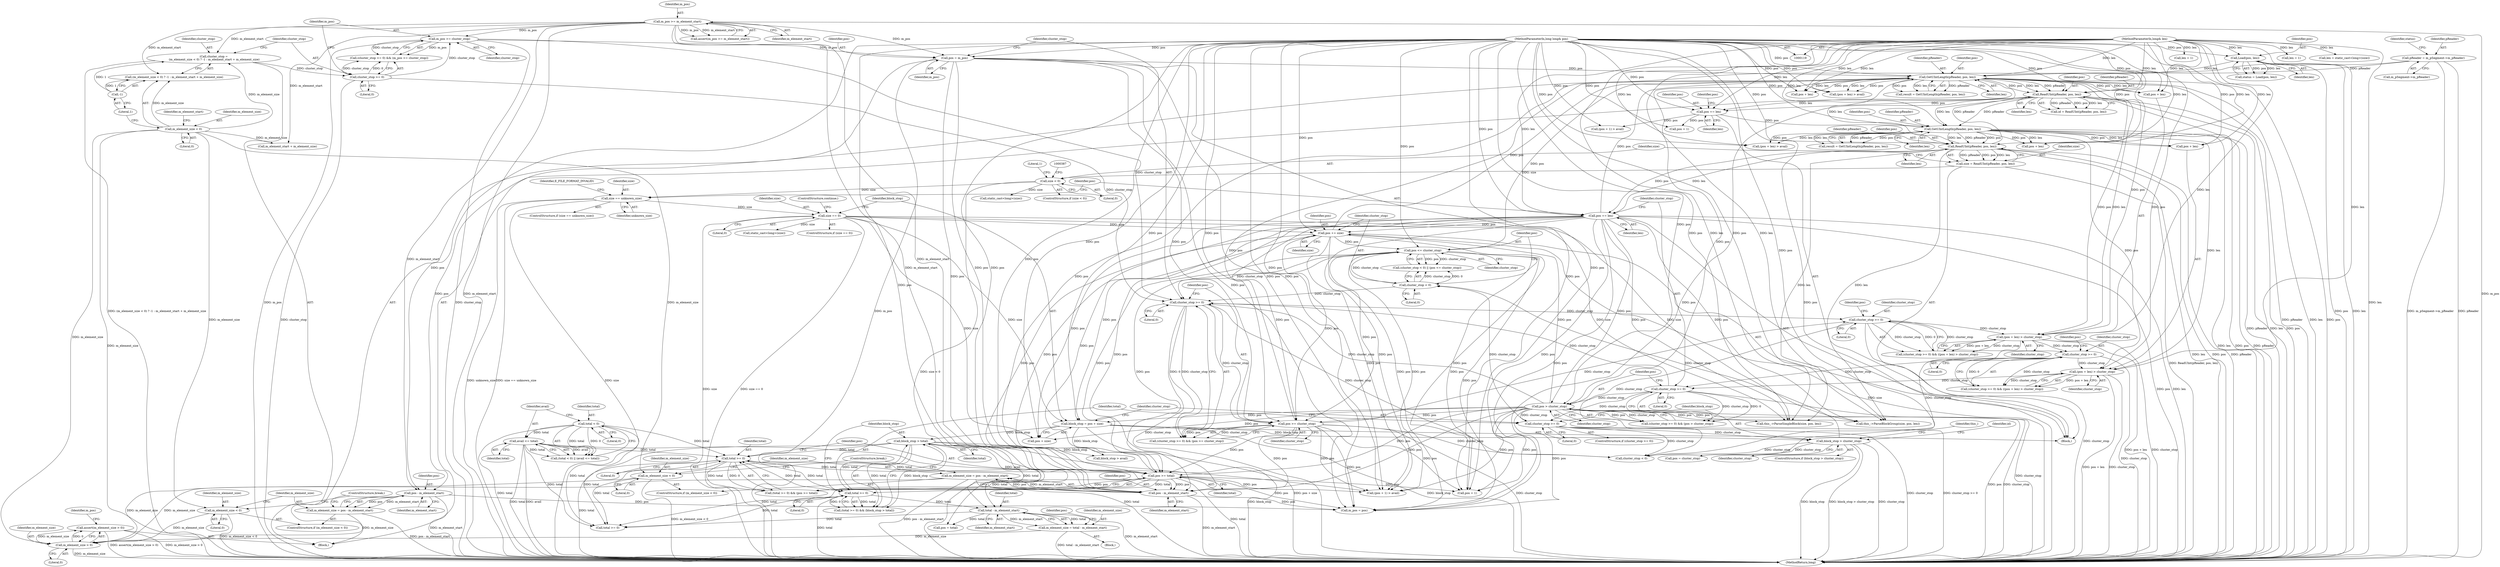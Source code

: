 digraph "1_Android_cc274e2abe8b2a6698a5c47d8aa4bb45f1f9538d_44@API" {
"1000511" [label="(Call,assert(m_element_size > 0))"];
"1000512" [label="(Call,m_element_size > 0)"];
"1000220" [label="(Call,m_element_size = pos - m_element_start)"];
"1000222" [label="(Call,pos - m_element_start)"];
"1000193" [label="(Call,pos = m_pos)"];
"1000160" [label="(Call,m_pos >= cluster_stop)"];
"1000136" [label="(Call,m_pos >= m_element_start)"];
"1000157" [label="(Call,cluster_stop >= 0)"];
"1000144" [label="(Call,cluster_stop =\n (m_element_size < 0) ? -1 : m_element_start + m_element_size)"];
"1000150" [label="(Call,-1)"];
"1000147" [label="(Call,m_element_size < 0)"];
"1000120" [label="(MethodParameterIn,long long& pos)"];
"1000508" [label="(Call,pos <= cluster_stop)"];
"1000500" [label="(Call,pos += size)"];
"1000411" [label="(Call,size == 0)"];
"1000392" [label="(Call,size == unknown_size)"];
"1000382" [label="(Call,size < 0)"];
"1000375" [label="(Call,size = ReadUInt(pReader, pos, len))"];
"1000377" [label="(Call,ReadUInt(pReader, pos, len))"];
"1000336" [label="(Call,GetUIntLength(pReader, pos, len))"];
"1000282" [label="(Call,ReadUInt(pReader, pos, len))"];
"1000241" [label="(Call,GetUIntLength(pReader, pos, len))"];
"1000165" [label="(Call,pReader = m_pSegment->m_pReader)"];
"1000397" [label="(Call,pos += len)"];
"1000121" [label="(MethodParameterIn,long& len)"];
"1000405" [label="(Call,pos > cluster_stop)"];
"1000402" [label="(Call,cluster_stop >= 0)"];
"1000356" [label="(Call,cluster_stop >= 0)"];
"1000264" [label="(Call,(pos + len) > cluster_stop)"];
"1000261" [label="(Call,cluster_stop >= 0)"];
"1000200" [label="(Call,cluster_stop >= 0)"];
"1000505" [label="(Call,cluster_stop < 0)"];
"1000422" [label="(Call,cluster_stop >= 0)"];
"1000427" [label="(Call,block_stop > cluster_stop)"];
"1000416" [label="(Call,block_stop = pos + size)"];
"1000203" [label="(Call,pos >= cluster_stop)"];
"1000359" [label="(Call,(pos + len) > cluster_stop)"];
"1000212" [label="(Call,pos >= total)"];
"1000209" [label="(Call,total >= 0)"];
"1000187" [label="(Call,total < 0)"];
"1000448" [label="(Call,total >= 0)"];
"1000451" [label="(Call,block_stop > total)"];
"1000190" [label="(Call,avail <= total)"];
"1000126" [label="(Call,Load(pos, len))"];
"1000319" [label="(Call,pos += len)"];
"1000310" [label="(Call,m_element_size < 0)"];
"1000217" [label="(Call,m_element_size < 0)"];
"1000313" [label="(Call,m_element_size = pos - m_element_start)"];
"1000315" [label="(Call,pos - m_element_start)"];
"1000455" [label="(Call,m_element_size = total - m_element_start)"];
"1000457" [label="(Call,total - m_element_start)"];
"1000224" [label="(Identifier,m_element_start)"];
"1000227" [label="(Call,(pos + 1) > avail)"];
"1000283" [label="(Identifier,pReader)"];
"1000204" [label="(Identifier,pos)"];
"1000124" [label="(Call,status = Load(pos, len))"];
"1000241" [label="(Call,GetUIntLength(pReader, pos, len))"];
"1000359" [label="(Call,(pos + len) > cluster_stop)"];
"1000137" [label="(Identifier,m_pos)"];
"1000507" [label="(Literal,0)"];
"1000367" [label="(Call,(pos + len) > avail)"];
"1000416" [label="(Call,block_stop = pos + size)"];
"1000203" [label="(Call,pos >= cluster_stop)"];
"1000264" [label="(Call,(pos + len) > cluster_stop)"];
"1000406" [label="(Identifier,pos)"];
"1000458" [label="(Identifier,total)"];
"1000166" [label="(Identifier,pReader)"];
"1000399" [label="(Identifier,len)"];
"1000386" [label="(Call,static_cast<long>(size))"];
"1000357" [label="(Identifier,cluster_stop)"];
"1000187" [label="(Call,total < 0)"];
"1000417" [label="(Identifier,block_stop)"];
"1000272" [label="(Call,(pos + len) > avail)"];
"1000127" [label="(Identifier,pos)"];
"1000510" [label="(Identifier,cluster_stop)"];
"1000472" [label="(Call,static_cast<long>(size))"];
"1000201" [label="(Identifier,cluster_stop)"];
"1000428" [label="(Identifier,block_stop)"];
"1000375" [label="(Call,size = ReadUInt(pReader, pos, len))"];
"1000233" [label="(Call,len = 1)"];
"1000213" [label="(Identifier,pos)"];
"1000405" [label="(Call,pos > cluster_stop)"];
"1000135" [label="(Call,assert(m_pos >= m_element_start))"];
"1000260" [label="(Call,(cluster_stop >= 0) && ((pos + len) > cluster_stop))"];
"1000456" [label="(Identifier,m_element_size)"];
"1000312" [label="(Literal,0)"];
"1000450" [label="(Literal,0)"];
"1000268" [label="(Identifier,cluster_stop)"];
"1000325" [label="(Identifier,pos)"];
"1000434" [label="(Identifier,id)"];
"1000225" [label="(ControlStructure,break;)"];
"1000470" [label="(Call,len = static_cast<long>(size))"];
"1000355" [label="(Call,(cluster_stop >= 0) && ((pos + len) > cluster_stop))"];
"1000426" [label="(ControlStructure,if (block_stop > cluster_stop))"];
"1000506" [label="(Identifier,cluster_stop)"];
"1000404" [label="(Literal,0)"];
"1000188" [label="(Identifier,total)"];
"1000222" [label="(Call,pos - m_element_start)"];
"1000316" [label="(Identifier,pos)"];
"1000339" [label="(Identifier,len)"];
"1000199" [label="(Call,(cluster_stop >= 0) && (pos >= cluster_stop))"];
"1000423" [label="(Identifier,cluster_stop)"];
"1000460" [label="(Call,pos = total)"];
"1000165" [label="(Call,pReader = m_pSegment->m_pReader)"];
"1000209" [label="(Call,total >= 0)"];
"1000173" [label="(Identifier,status)"];
"1000361" [label="(Identifier,pos)"];
"1000520" [label="(Call,cluster_stop < 0)"];
"1000496" [label="(Call,this_->ParseSimpleBlock(size, pos, len))"];
"1000194" [label="(Identifier,pos)"];
"1000336" [label="(Call,GetUIntLength(pReader, pos, len))"];
"1000265" [label="(Call,pos + len)"];
"1000329" [label="(Call,len = 1)"];
"1000324" [label="(Call,pos + 1)"];
"1000152" [label="(Call,m_element_start + m_element_size)"];
"1000513" [label="(Identifier,m_element_size)"];
"1000424" [label="(Literal,0)"];
"1000212" [label="(Call,pos >= total)"];
"1000381" [label="(ControlStructure,if (size < 0))"];
"1000429" [label="(Identifier,cluster_stop)"];
"1000159" [label="(Literal,0)"];
"1000191" [label="(Identifier,avail)"];
"1000120" [label="(MethodParameterIn,long long& pos)"];
"1000261" [label="(Call,cluster_stop >= 0)"];
"1000162" [label="(Identifier,cluster_stop)"];
"1000505" [label="(Call,cluster_stop < 0)"];
"1000217" [label="(Call,m_element_size < 0)"];
"1000418" [label="(Call,pos + size)"];
"1000138" [label="(Identifier,m_element_start)"];
"1000157" [label="(Call,cluster_stop >= 0)"];
"1000392" [label="(Call,size == unknown_size)"];
"1000144" [label="(Call,cluster_stop =\n (m_element_size < 0) ? -1 : m_element_start + m_element_size)"];
"1000500" [label="(Call,pos += size)"];
"1000410" [label="(ControlStructure,if (size == 0))"];
"1000189" [label="(Literal,0)"];
"1000376" [label="(Identifier,size)"];
"1000382" [label="(Call,size < 0)"];
"1000384" [label="(Literal,0)"];
"1000323" [label="(Call,(pos + 1) > avail)"];
"1000284" [label="(Identifier,pos)"];
"1000242" [label="(Identifier,pReader)"];
"1000282" [label="(Call,ReadUInt(pReader, pos, len))"];
"1000148" [label="(Identifier,m_element_size)"];
"1000228" [label="(Call,pos + 1)"];
"1000153" [label="(Identifier,m_element_start)"];
"1000412" [label="(Identifier,size)"];
"1000511" [label="(Call,assert(m_element_size > 0))"];
"1000396" [label="(Identifier,E_FILE_FORMAT_INVALID)"];
"1000334" [label="(Call,result = GetUIntLength(pReader, pos, len))"];
"1000448" [label="(Call,total >= 0)"];
"1000216" [label="(ControlStructure,if (m_element_size < 0))"];
"1000427" [label="(Call,block_stop > cluster_stop)"];
"1000393" [label="(Identifier,size)"];
"1000451" [label="(Call,block_stop > total)"];
"1000151" [label="(Literal,1)"];
"1000379" [label="(Identifier,pos)"];
"1000459" [label="(Identifier,m_element_start)"];
"1000263" [label="(Literal,0)"];
"1000190" [label="(Call,avail <= total)"];
"1000161" [label="(Identifier,m_pos)"];
"1000452" [label="(Identifier,block_stop)"];
"1000455" [label="(Call,m_element_size = total - m_element_start)"];
"1000461" [label="(Identifier,pos)"];
"1000285" [label="(Identifier,len)"];
"1000200" [label="(Call,cluster_stop >= 0)"];
"1000186" [label="(Call,(total < 0) || (avail <= total))"];
"1000411" [label="(Call,size == 0)"];
"1000309" [label="(ControlStructure,if (m_element_size < 0))"];
"1000195" [label="(Identifier,m_pos)"];
"1000383" [label="(Identifier,size)"];
"1000314" [label="(Identifier,m_element_size)"];
"1000380" [label="(Identifier,len)"];
"1000557" [label="(Call,total >= 0)"];
"1000337" [label="(Identifier,pReader)"];
"1000447" [label="(Call,(total >= 0) && (block_stop > total))"];
"1000377" [label="(Call,ReadUInt(pReader, pos, len))"];
"1000315" [label="(Call,pos - m_element_start)"];
"1000441" [label="(Call,pos = cluster_stop)"];
"1000266" [label="(Identifier,pos)"];
"1000211" [label="(Literal,0)"];
"1000197" [label="(Block,)"];
"1000126" [label="(Call,Load(pos, len))"];
"1000244" [label="(Identifier,len)"];
"1000363" [label="(Identifier,cluster_stop)"];
"1000318" [label="(ControlStructure,break;)"];
"1000478" [label="(Identifier,this_)"];
"1000407" [label="(Identifier,cluster_stop)"];
"1000146" [label="(Call,(m_element_size < 0) ? -1 : m_element_start + m_element_size)"];
"1000121" [label="(MethodParameterIn,long& len)"];
"1000516" [label="(Identifier,m_pos)"];
"1000158" [label="(Identifier,cluster_stop)"];
"1000502" [label="(Identifier,size)"];
"1000149" [label="(Literal,0)"];
"1000223" [label="(Identifier,pos)"];
"1000122" [label="(Block,)"];
"1000401" [label="(Call,(cluster_stop >= 0) && (pos > cluster_stop))"];
"1000147" [label="(Call,m_element_size < 0)"];
"1000394" [label="(Identifier,unknown_size)"];
"1000193" [label="(Call,pos = m_pos)"];
"1000449" [label="(Identifier,total)"];
"1000512" [label="(Call,m_element_size > 0)"];
"1000391" [label="(ControlStructure,if (size == unknown_size))"];
"1000262" [label="(Identifier,cluster_stop)"];
"1000414" [label="(ControlStructure,continue;)"];
"1000320" [label="(Identifier,pos)"];
"1000338" [label="(Identifier,pos)"];
"1000192" [label="(Identifier,total)"];
"1000378" [label="(Identifier,pReader)"];
"1000156" [label="(Call,(cluster_stop >= 0) && (m_pos >= cluster_stop))"];
"1000599" [label="(MethodReturn,long)"];
"1000280" [label="(Call,id = ReadUInt(pReader, pos, len))"];
"1000239" [label="(Call,result = GetUIntLength(pReader, pos, len))"];
"1000128" [label="(Identifier,len)"];
"1000321" [label="(Identifier,len)"];
"1000220" [label="(Call,m_element_size = pos - m_element_start)"];
"1000150" [label="(Call,-1)"];
"1000454" [label="(Block,)"];
"1000313" [label="(Call,m_element_size = pos - m_element_start)"];
"1000218" [label="(Identifier,m_element_size)"];
"1000210" [label="(Identifier,total)"];
"1000368" [label="(Call,pos + len)"];
"1000509" [label="(Identifier,pos)"];
"1000390" [label="(Literal,1)"];
"1000514" [label="(Literal,0)"];
"1000508" [label="(Call,pos <= cluster_stop)"];
"1000453" [label="(Identifier,total)"];
"1000219" [label="(Literal,0)"];
"1000145" [label="(Identifier,cluster_stop)"];
"1000214" [label="(Identifier,total)"];
"1000311" [label="(Identifier,m_element_size)"];
"1000397" [label="(Call,pos += len)"];
"1000457" [label="(Call,total - m_element_start)"];
"1000205" [label="(Identifier,cluster_stop)"];
"1000402" [label="(Call,cluster_stop >= 0)"];
"1000501" [label="(Identifier,pos)"];
"1000487" [label="(Call,this_->ParseBlockGroup(size, pos, len))"];
"1000466" [label="(Call,block_stop > avail)"];
"1000515" [label="(Call,m_pos = pos)"];
"1000413" [label="(Literal,0)"];
"1000273" [label="(Call,pos + len)"];
"1000356" [label="(Call,cluster_stop >= 0)"];
"1000358" [label="(Literal,0)"];
"1000221" [label="(Identifier,m_element_size)"];
"1000319" [label="(Call,pos += len)"];
"1000243" [label="(Identifier,pos)"];
"1000504" [label="(Call,(cluster_stop < 0) || (pos <= cluster_stop))"];
"1000421" [label="(ControlStructure,if (cluster_stop >= 0))"];
"1000398" [label="(Identifier,pos)"];
"1000360" [label="(Call,pos + len)"];
"1000422" [label="(Call,cluster_stop >= 0)"];
"1000208" [label="(Call,(total >= 0) && (pos >= total))"];
"1000317" [label="(Identifier,m_element_start)"];
"1000160" [label="(Call,m_pos >= cluster_stop)"];
"1000202" [label="(Literal,0)"];
"1000167" [label="(Call,m_pSegment->m_pReader)"];
"1000403" [label="(Identifier,cluster_stop)"];
"1000310" [label="(Call,m_element_size < 0)"];
"1000136" [label="(Call,m_pos >= m_element_start)"];
"1000511" -> "1000122"  [label="AST: "];
"1000511" -> "1000512"  [label="CFG: "];
"1000512" -> "1000511"  [label="AST: "];
"1000516" -> "1000511"  [label="CFG: "];
"1000511" -> "1000599"  [label="DDG: assert(m_element_size > 0)"];
"1000511" -> "1000599"  [label="DDG: m_element_size > 0"];
"1000512" -> "1000511"  [label="DDG: m_element_size"];
"1000512" -> "1000511"  [label="DDG: 0"];
"1000512" -> "1000514"  [label="CFG: "];
"1000513" -> "1000512"  [label="AST: "];
"1000514" -> "1000512"  [label="AST: "];
"1000512" -> "1000599"  [label="DDG: m_element_size"];
"1000220" -> "1000512"  [label="DDG: m_element_size"];
"1000310" -> "1000512"  [label="DDG: m_element_size"];
"1000217" -> "1000512"  [label="DDG: m_element_size"];
"1000147" -> "1000512"  [label="DDG: m_element_size"];
"1000313" -> "1000512"  [label="DDG: m_element_size"];
"1000455" -> "1000512"  [label="DDG: m_element_size"];
"1000220" -> "1000216"  [label="AST: "];
"1000220" -> "1000222"  [label="CFG: "];
"1000221" -> "1000220"  [label="AST: "];
"1000222" -> "1000220"  [label="AST: "];
"1000225" -> "1000220"  [label="CFG: "];
"1000220" -> "1000599"  [label="DDG: pos - m_element_start"];
"1000222" -> "1000220"  [label="DDG: pos"];
"1000222" -> "1000220"  [label="DDG: m_element_start"];
"1000222" -> "1000224"  [label="CFG: "];
"1000223" -> "1000222"  [label="AST: "];
"1000224" -> "1000222"  [label="AST: "];
"1000222" -> "1000599"  [label="DDG: m_element_start"];
"1000193" -> "1000222"  [label="DDG: pos"];
"1000508" -> "1000222"  [label="DDG: pos"];
"1000397" -> "1000222"  [label="DDG: pos"];
"1000500" -> "1000222"  [label="DDG: pos"];
"1000405" -> "1000222"  [label="DDG: pos"];
"1000203" -> "1000222"  [label="DDG: pos"];
"1000212" -> "1000222"  [label="DDG: pos"];
"1000120" -> "1000222"  [label="DDG: pos"];
"1000136" -> "1000222"  [label="DDG: m_element_start"];
"1000222" -> "1000515"  [label="DDG: pos"];
"1000193" -> "1000122"  [label="AST: "];
"1000193" -> "1000195"  [label="CFG: "];
"1000194" -> "1000193"  [label="AST: "];
"1000195" -> "1000193"  [label="AST: "];
"1000201" -> "1000193"  [label="CFG: "];
"1000193" -> "1000599"  [label="DDG: m_pos"];
"1000160" -> "1000193"  [label="DDG: m_pos"];
"1000136" -> "1000193"  [label="DDG: m_pos"];
"1000120" -> "1000193"  [label="DDG: pos"];
"1000193" -> "1000203"  [label="DDG: pos"];
"1000193" -> "1000212"  [label="DDG: pos"];
"1000193" -> "1000227"  [label="DDG: pos"];
"1000193" -> "1000228"  [label="DDG: pos"];
"1000193" -> "1000241"  [label="DDG: pos"];
"1000193" -> "1000515"  [label="DDG: pos"];
"1000160" -> "1000156"  [label="AST: "];
"1000160" -> "1000162"  [label="CFG: "];
"1000161" -> "1000160"  [label="AST: "];
"1000162" -> "1000160"  [label="AST: "];
"1000156" -> "1000160"  [label="CFG: "];
"1000160" -> "1000599"  [label="DDG: cluster_stop"];
"1000160" -> "1000599"  [label="DDG: m_pos"];
"1000160" -> "1000156"  [label="DDG: m_pos"];
"1000160" -> "1000156"  [label="DDG: cluster_stop"];
"1000136" -> "1000160"  [label="DDG: m_pos"];
"1000157" -> "1000160"  [label="DDG: cluster_stop"];
"1000160" -> "1000200"  [label="DDG: cluster_stop"];
"1000136" -> "1000135"  [label="AST: "];
"1000136" -> "1000138"  [label="CFG: "];
"1000137" -> "1000136"  [label="AST: "];
"1000138" -> "1000136"  [label="AST: "];
"1000135" -> "1000136"  [label="CFG: "];
"1000136" -> "1000599"  [label="DDG: m_element_start"];
"1000136" -> "1000599"  [label="DDG: m_pos"];
"1000136" -> "1000135"  [label="DDG: m_pos"];
"1000136" -> "1000135"  [label="DDG: m_element_start"];
"1000136" -> "1000144"  [label="DDG: m_element_start"];
"1000136" -> "1000146"  [label="DDG: m_element_start"];
"1000136" -> "1000152"  [label="DDG: m_element_start"];
"1000136" -> "1000315"  [label="DDG: m_element_start"];
"1000136" -> "1000457"  [label="DDG: m_element_start"];
"1000157" -> "1000156"  [label="AST: "];
"1000157" -> "1000159"  [label="CFG: "];
"1000158" -> "1000157"  [label="AST: "];
"1000159" -> "1000157"  [label="AST: "];
"1000161" -> "1000157"  [label="CFG: "];
"1000156" -> "1000157"  [label="CFG: "];
"1000157" -> "1000599"  [label="DDG: cluster_stop"];
"1000157" -> "1000156"  [label="DDG: cluster_stop"];
"1000157" -> "1000156"  [label="DDG: 0"];
"1000144" -> "1000157"  [label="DDG: cluster_stop"];
"1000157" -> "1000200"  [label="DDG: cluster_stop"];
"1000144" -> "1000122"  [label="AST: "];
"1000144" -> "1000146"  [label="CFG: "];
"1000145" -> "1000144"  [label="AST: "];
"1000146" -> "1000144"  [label="AST: "];
"1000158" -> "1000144"  [label="CFG: "];
"1000144" -> "1000599"  [label="DDG: (m_element_size < 0) ? -1 : m_element_start + m_element_size"];
"1000150" -> "1000144"  [label="DDG: 1"];
"1000147" -> "1000144"  [label="DDG: m_element_size"];
"1000150" -> "1000146"  [label="AST: "];
"1000150" -> "1000151"  [label="CFG: "];
"1000151" -> "1000150"  [label="AST: "];
"1000146" -> "1000150"  [label="CFG: "];
"1000150" -> "1000146"  [label="DDG: 1"];
"1000147" -> "1000146"  [label="AST: "];
"1000147" -> "1000149"  [label="CFG: "];
"1000148" -> "1000147"  [label="AST: "];
"1000149" -> "1000147"  [label="AST: "];
"1000151" -> "1000147"  [label="CFG: "];
"1000153" -> "1000147"  [label="CFG: "];
"1000147" -> "1000599"  [label="DDG: m_element_size"];
"1000147" -> "1000146"  [label="DDG: m_element_size"];
"1000147" -> "1000152"  [label="DDG: m_element_size"];
"1000147" -> "1000217"  [label="DDG: m_element_size"];
"1000147" -> "1000310"  [label="DDG: m_element_size"];
"1000120" -> "1000119"  [label="AST: "];
"1000120" -> "1000599"  [label="DDG: pos"];
"1000120" -> "1000126"  [label="DDG: pos"];
"1000120" -> "1000203"  [label="DDG: pos"];
"1000120" -> "1000212"  [label="DDG: pos"];
"1000120" -> "1000227"  [label="DDG: pos"];
"1000120" -> "1000228"  [label="DDG: pos"];
"1000120" -> "1000241"  [label="DDG: pos"];
"1000120" -> "1000264"  [label="DDG: pos"];
"1000120" -> "1000265"  [label="DDG: pos"];
"1000120" -> "1000272"  [label="DDG: pos"];
"1000120" -> "1000273"  [label="DDG: pos"];
"1000120" -> "1000282"  [label="DDG: pos"];
"1000120" -> "1000315"  [label="DDG: pos"];
"1000120" -> "1000319"  [label="DDG: pos"];
"1000120" -> "1000323"  [label="DDG: pos"];
"1000120" -> "1000324"  [label="DDG: pos"];
"1000120" -> "1000336"  [label="DDG: pos"];
"1000120" -> "1000359"  [label="DDG: pos"];
"1000120" -> "1000360"  [label="DDG: pos"];
"1000120" -> "1000367"  [label="DDG: pos"];
"1000120" -> "1000368"  [label="DDG: pos"];
"1000120" -> "1000377"  [label="DDG: pos"];
"1000120" -> "1000397"  [label="DDG: pos"];
"1000120" -> "1000405"  [label="DDG: pos"];
"1000120" -> "1000416"  [label="DDG: pos"];
"1000120" -> "1000418"  [label="DDG: pos"];
"1000120" -> "1000441"  [label="DDG: pos"];
"1000120" -> "1000460"  [label="DDG: pos"];
"1000120" -> "1000487"  [label="DDG: pos"];
"1000120" -> "1000496"  [label="DDG: pos"];
"1000120" -> "1000500"  [label="DDG: pos"];
"1000120" -> "1000508"  [label="DDG: pos"];
"1000120" -> "1000515"  [label="DDG: pos"];
"1000508" -> "1000504"  [label="AST: "];
"1000508" -> "1000510"  [label="CFG: "];
"1000509" -> "1000508"  [label="AST: "];
"1000510" -> "1000508"  [label="AST: "];
"1000504" -> "1000508"  [label="CFG: "];
"1000508" -> "1000200"  [label="DDG: cluster_stop"];
"1000508" -> "1000203"  [label="DDG: pos"];
"1000508" -> "1000212"  [label="DDG: pos"];
"1000508" -> "1000227"  [label="DDG: pos"];
"1000508" -> "1000228"  [label="DDG: pos"];
"1000508" -> "1000241"  [label="DDG: pos"];
"1000508" -> "1000504"  [label="DDG: pos"];
"1000508" -> "1000504"  [label="DDG: cluster_stop"];
"1000500" -> "1000508"  [label="DDG: pos"];
"1000505" -> "1000508"  [label="DDG: cluster_stop"];
"1000508" -> "1000515"  [label="DDG: pos"];
"1000500" -> "1000197"  [label="AST: "];
"1000500" -> "1000502"  [label="CFG: "];
"1000501" -> "1000500"  [label="AST: "];
"1000502" -> "1000500"  [label="AST: "];
"1000506" -> "1000500"  [label="CFG: "];
"1000500" -> "1000599"  [label="DDG: size"];
"1000500" -> "1000203"  [label="DDG: pos"];
"1000500" -> "1000212"  [label="DDG: pos"];
"1000500" -> "1000227"  [label="DDG: pos"];
"1000500" -> "1000228"  [label="DDG: pos"];
"1000500" -> "1000241"  [label="DDG: pos"];
"1000411" -> "1000500"  [label="DDG: size"];
"1000397" -> "1000500"  [label="DDG: pos"];
"1000405" -> "1000500"  [label="DDG: pos"];
"1000500" -> "1000515"  [label="DDG: pos"];
"1000411" -> "1000410"  [label="AST: "];
"1000411" -> "1000413"  [label="CFG: "];
"1000412" -> "1000411"  [label="AST: "];
"1000413" -> "1000411"  [label="AST: "];
"1000414" -> "1000411"  [label="CFG: "];
"1000417" -> "1000411"  [label="CFG: "];
"1000411" -> "1000599"  [label="DDG: size == 0"];
"1000411" -> "1000599"  [label="DDG: size"];
"1000392" -> "1000411"  [label="DDG: size"];
"1000411" -> "1000416"  [label="DDG: size"];
"1000411" -> "1000418"  [label="DDG: size"];
"1000411" -> "1000472"  [label="DDG: size"];
"1000411" -> "1000487"  [label="DDG: size"];
"1000411" -> "1000496"  [label="DDG: size"];
"1000392" -> "1000391"  [label="AST: "];
"1000392" -> "1000394"  [label="CFG: "];
"1000393" -> "1000392"  [label="AST: "];
"1000394" -> "1000392"  [label="AST: "];
"1000396" -> "1000392"  [label="CFG: "];
"1000398" -> "1000392"  [label="CFG: "];
"1000392" -> "1000599"  [label="DDG: unknown_size"];
"1000392" -> "1000599"  [label="DDG: size == unknown_size"];
"1000392" -> "1000599"  [label="DDG: size"];
"1000382" -> "1000392"  [label="DDG: size"];
"1000382" -> "1000381"  [label="AST: "];
"1000382" -> "1000384"  [label="CFG: "];
"1000383" -> "1000382"  [label="AST: "];
"1000384" -> "1000382"  [label="AST: "];
"1000387" -> "1000382"  [label="CFG: "];
"1000390" -> "1000382"  [label="CFG: "];
"1000382" -> "1000599"  [label="DDG: size < 0"];
"1000375" -> "1000382"  [label="DDG: size"];
"1000382" -> "1000386"  [label="DDG: size"];
"1000375" -> "1000197"  [label="AST: "];
"1000375" -> "1000377"  [label="CFG: "];
"1000376" -> "1000375"  [label="AST: "];
"1000377" -> "1000375"  [label="AST: "];
"1000383" -> "1000375"  [label="CFG: "];
"1000375" -> "1000599"  [label="DDG: ReadUInt(pReader, pos, len)"];
"1000377" -> "1000375"  [label="DDG: pReader"];
"1000377" -> "1000375"  [label="DDG: pos"];
"1000377" -> "1000375"  [label="DDG: len"];
"1000377" -> "1000380"  [label="CFG: "];
"1000378" -> "1000377"  [label="AST: "];
"1000379" -> "1000377"  [label="AST: "];
"1000380" -> "1000377"  [label="AST: "];
"1000377" -> "1000599"  [label="DDG: len"];
"1000377" -> "1000599"  [label="DDG: pos"];
"1000377" -> "1000599"  [label="DDG: pReader"];
"1000377" -> "1000241"  [label="DDG: pReader"];
"1000377" -> "1000241"  [label="DDG: len"];
"1000336" -> "1000377"  [label="DDG: pReader"];
"1000336" -> "1000377"  [label="DDG: pos"];
"1000336" -> "1000377"  [label="DDG: len"];
"1000121" -> "1000377"  [label="DDG: len"];
"1000377" -> "1000397"  [label="DDG: len"];
"1000377" -> "1000397"  [label="DDG: pos"];
"1000377" -> "1000487"  [label="DDG: len"];
"1000377" -> "1000496"  [label="DDG: len"];
"1000336" -> "1000334"  [label="AST: "];
"1000336" -> "1000339"  [label="CFG: "];
"1000337" -> "1000336"  [label="AST: "];
"1000338" -> "1000336"  [label="AST: "];
"1000339" -> "1000336"  [label="AST: "];
"1000334" -> "1000336"  [label="CFG: "];
"1000336" -> "1000599"  [label="DDG: len"];
"1000336" -> "1000599"  [label="DDG: pos"];
"1000336" -> "1000599"  [label="DDG: pReader"];
"1000336" -> "1000334"  [label="DDG: pReader"];
"1000336" -> "1000334"  [label="DDG: pos"];
"1000336" -> "1000334"  [label="DDG: len"];
"1000282" -> "1000336"  [label="DDG: pReader"];
"1000282" -> "1000336"  [label="DDG: len"];
"1000319" -> "1000336"  [label="DDG: pos"];
"1000121" -> "1000336"  [label="DDG: len"];
"1000336" -> "1000359"  [label="DDG: pos"];
"1000336" -> "1000359"  [label="DDG: len"];
"1000336" -> "1000360"  [label="DDG: pos"];
"1000336" -> "1000360"  [label="DDG: len"];
"1000336" -> "1000367"  [label="DDG: pos"];
"1000336" -> "1000367"  [label="DDG: len"];
"1000336" -> "1000368"  [label="DDG: pos"];
"1000336" -> "1000368"  [label="DDG: len"];
"1000282" -> "1000280"  [label="AST: "];
"1000282" -> "1000285"  [label="CFG: "];
"1000283" -> "1000282"  [label="AST: "];
"1000284" -> "1000282"  [label="AST: "];
"1000285" -> "1000282"  [label="AST: "];
"1000280" -> "1000282"  [label="CFG: "];
"1000282" -> "1000599"  [label="DDG: len"];
"1000282" -> "1000599"  [label="DDG: pos"];
"1000282" -> "1000599"  [label="DDG: pReader"];
"1000282" -> "1000280"  [label="DDG: pReader"];
"1000282" -> "1000280"  [label="DDG: pos"];
"1000282" -> "1000280"  [label="DDG: len"];
"1000241" -> "1000282"  [label="DDG: pReader"];
"1000241" -> "1000282"  [label="DDG: pos"];
"1000241" -> "1000282"  [label="DDG: len"];
"1000121" -> "1000282"  [label="DDG: len"];
"1000282" -> "1000315"  [label="DDG: pos"];
"1000282" -> "1000319"  [label="DDG: len"];
"1000282" -> "1000319"  [label="DDG: pos"];
"1000282" -> "1000515"  [label="DDG: pos"];
"1000241" -> "1000239"  [label="AST: "];
"1000241" -> "1000244"  [label="CFG: "];
"1000242" -> "1000241"  [label="AST: "];
"1000243" -> "1000241"  [label="AST: "];
"1000244" -> "1000241"  [label="AST: "];
"1000239" -> "1000241"  [label="CFG: "];
"1000241" -> "1000599"  [label="DDG: pReader"];
"1000241" -> "1000599"  [label="DDG: len"];
"1000241" -> "1000599"  [label="DDG: pos"];
"1000241" -> "1000239"  [label="DDG: pReader"];
"1000241" -> "1000239"  [label="DDG: pos"];
"1000241" -> "1000239"  [label="DDG: len"];
"1000165" -> "1000241"  [label="DDG: pReader"];
"1000397" -> "1000241"  [label="DDG: pos"];
"1000405" -> "1000241"  [label="DDG: pos"];
"1000203" -> "1000241"  [label="DDG: pos"];
"1000212" -> "1000241"  [label="DDG: pos"];
"1000126" -> "1000241"  [label="DDG: len"];
"1000121" -> "1000241"  [label="DDG: len"];
"1000241" -> "1000264"  [label="DDG: pos"];
"1000241" -> "1000264"  [label="DDG: len"];
"1000241" -> "1000265"  [label="DDG: pos"];
"1000241" -> "1000265"  [label="DDG: len"];
"1000241" -> "1000272"  [label="DDG: pos"];
"1000241" -> "1000272"  [label="DDG: len"];
"1000241" -> "1000273"  [label="DDG: pos"];
"1000241" -> "1000273"  [label="DDG: len"];
"1000165" -> "1000122"  [label="AST: "];
"1000165" -> "1000167"  [label="CFG: "];
"1000166" -> "1000165"  [label="AST: "];
"1000167" -> "1000165"  [label="AST: "];
"1000173" -> "1000165"  [label="CFG: "];
"1000165" -> "1000599"  [label="DDG: pReader"];
"1000165" -> "1000599"  [label="DDG: m_pSegment->m_pReader"];
"1000397" -> "1000197"  [label="AST: "];
"1000397" -> "1000399"  [label="CFG: "];
"1000398" -> "1000397"  [label="AST: "];
"1000399" -> "1000397"  [label="AST: "];
"1000403" -> "1000397"  [label="CFG: "];
"1000397" -> "1000599"  [label="DDG: pos"];
"1000397" -> "1000599"  [label="DDG: len"];
"1000397" -> "1000203"  [label="DDG: pos"];
"1000397" -> "1000212"  [label="DDG: pos"];
"1000397" -> "1000227"  [label="DDG: pos"];
"1000397" -> "1000228"  [label="DDG: pos"];
"1000121" -> "1000397"  [label="DDG: len"];
"1000397" -> "1000405"  [label="DDG: pos"];
"1000397" -> "1000416"  [label="DDG: pos"];
"1000397" -> "1000418"  [label="DDG: pos"];
"1000397" -> "1000487"  [label="DDG: pos"];
"1000397" -> "1000496"  [label="DDG: pos"];
"1000397" -> "1000515"  [label="DDG: pos"];
"1000121" -> "1000119"  [label="AST: "];
"1000121" -> "1000599"  [label="DDG: len"];
"1000121" -> "1000126"  [label="DDG: len"];
"1000121" -> "1000233"  [label="DDG: len"];
"1000121" -> "1000264"  [label="DDG: len"];
"1000121" -> "1000265"  [label="DDG: len"];
"1000121" -> "1000272"  [label="DDG: len"];
"1000121" -> "1000273"  [label="DDG: len"];
"1000121" -> "1000319"  [label="DDG: len"];
"1000121" -> "1000329"  [label="DDG: len"];
"1000121" -> "1000359"  [label="DDG: len"];
"1000121" -> "1000360"  [label="DDG: len"];
"1000121" -> "1000367"  [label="DDG: len"];
"1000121" -> "1000368"  [label="DDG: len"];
"1000121" -> "1000470"  [label="DDG: len"];
"1000121" -> "1000487"  [label="DDG: len"];
"1000121" -> "1000496"  [label="DDG: len"];
"1000405" -> "1000401"  [label="AST: "];
"1000405" -> "1000407"  [label="CFG: "];
"1000406" -> "1000405"  [label="AST: "];
"1000407" -> "1000405"  [label="AST: "];
"1000401" -> "1000405"  [label="CFG: "];
"1000405" -> "1000599"  [label="DDG: cluster_stop"];
"1000405" -> "1000599"  [label="DDG: pos"];
"1000405" -> "1000200"  [label="DDG: cluster_stop"];
"1000405" -> "1000203"  [label="DDG: pos"];
"1000405" -> "1000212"  [label="DDG: pos"];
"1000405" -> "1000227"  [label="DDG: pos"];
"1000405" -> "1000228"  [label="DDG: pos"];
"1000405" -> "1000401"  [label="DDG: pos"];
"1000405" -> "1000401"  [label="DDG: cluster_stop"];
"1000402" -> "1000405"  [label="DDG: cluster_stop"];
"1000405" -> "1000416"  [label="DDG: pos"];
"1000405" -> "1000418"  [label="DDG: pos"];
"1000405" -> "1000422"  [label="DDG: cluster_stop"];
"1000405" -> "1000487"  [label="DDG: pos"];
"1000405" -> "1000496"  [label="DDG: pos"];
"1000405" -> "1000515"  [label="DDG: pos"];
"1000402" -> "1000401"  [label="AST: "];
"1000402" -> "1000404"  [label="CFG: "];
"1000403" -> "1000402"  [label="AST: "];
"1000404" -> "1000402"  [label="AST: "];
"1000406" -> "1000402"  [label="CFG: "];
"1000401" -> "1000402"  [label="CFG: "];
"1000402" -> "1000599"  [label="DDG: cluster_stop"];
"1000402" -> "1000200"  [label="DDG: cluster_stop"];
"1000402" -> "1000401"  [label="DDG: cluster_stop"];
"1000402" -> "1000401"  [label="DDG: 0"];
"1000356" -> "1000402"  [label="DDG: cluster_stop"];
"1000359" -> "1000402"  [label="DDG: cluster_stop"];
"1000402" -> "1000422"  [label="DDG: cluster_stop"];
"1000356" -> "1000355"  [label="AST: "];
"1000356" -> "1000358"  [label="CFG: "];
"1000357" -> "1000356"  [label="AST: "];
"1000358" -> "1000356"  [label="AST: "];
"1000361" -> "1000356"  [label="CFG: "];
"1000355" -> "1000356"  [label="CFG: "];
"1000356" -> "1000599"  [label="DDG: cluster_stop"];
"1000356" -> "1000355"  [label="DDG: cluster_stop"];
"1000356" -> "1000355"  [label="DDG: 0"];
"1000264" -> "1000356"  [label="DDG: cluster_stop"];
"1000261" -> "1000356"  [label="DDG: cluster_stop"];
"1000356" -> "1000359"  [label="DDG: cluster_stop"];
"1000264" -> "1000260"  [label="AST: "];
"1000264" -> "1000268"  [label="CFG: "];
"1000265" -> "1000264"  [label="AST: "];
"1000268" -> "1000264"  [label="AST: "];
"1000260" -> "1000264"  [label="CFG: "];
"1000264" -> "1000599"  [label="DDG: pos + len"];
"1000264" -> "1000599"  [label="DDG: cluster_stop"];
"1000264" -> "1000260"  [label="DDG: pos + len"];
"1000264" -> "1000260"  [label="DDG: cluster_stop"];
"1000261" -> "1000264"  [label="DDG: cluster_stop"];
"1000264" -> "1000520"  [label="DDG: cluster_stop"];
"1000261" -> "1000260"  [label="AST: "];
"1000261" -> "1000263"  [label="CFG: "];
"1000262" -> "1000261"  [label="AST: "];
"1000263" -> "1000261"  [label="AST: "];
"1000266" -> "1000261"  [label="CFG: "];
"1000260" -> "1000261"  [label="CFG: "];
"1000261" -> "1000599"  [label="DDG: cluster_stop"];
"1000261" -> "1000260"  [label="DDG: cluster_stop"];
"1000261" -> "1000260"  [label="DDG: 0"];
"1000200" -> "1000261"  [label="DDG: cluster_stop"];
"1000203" -> "1000261"  [label="DDG: cluster_stop"];
"1000261" -> "1000520"  [label="DDG: cluster_stop"];
"1000200" -> "1000199"  [label="AST: "];
"1000200" -> "1000202"  [label="CFG: "];
"1000201" -> "1000200"  [label="AST: "];
"1000202" -> "1000200"  [label="AST: "];
"1000204" -> "1000200"  [label="CFG: "];
"1000199" -> "1000200"  [label="CFG: "];
"1000200" -> "1000599"  [label="DDG: cluster_stop"];
"1000200" -> "1000199"  [label="DDG: cluster_stop"];
"1000200" -> "1000199"  [label="DDG: 0"];
"1000505" -> "1000200"  [label="DDG: cluster_stop"];
"1000200" -> "1000203"  [label="DDG: cluster_stop"];
"1000200" -> "1000520"  [label="DDG: cluster_stop"];
"1000505" -> "1000504"  [label="AST: "];
"1000505" -> "1000507"  [label="CFG: "];
"1000506" -> "1000505"  [label="AST: "];
"1000507" -> "1000505"  [label="AST: "];
"1000509" -> "1000505"  [label="CFG: "];
"1000504" -> "1000505"  [label="CFG: "];
"1000505" -> "1000504"  [label="DDG: cluster_stop"];
"1000505" -> "1000504"  [label="DDG: 0"];
"1000422" -> "1000505"  [label="DDG: cluster_stop"];
"1000427" -> "1000505"  [label="DDG: cluster_stop"];
"1000422" -> "1000421"  [label="AST: "];
"1000422" -> "1000424"  [label="CFG: "];
"1000423" -> "1000422"  [label="AST: "];
"1000424" -> "1000422"  [label="AST: "];
"1000428" -> "1000422"  [label="CFG: "];
"1000449" -> "1000422"  [label="CFG: "];
"1000422" -> "1000599"  [label="DDG: cluster_stop"];
"1000422" -> "1000599"  [label="DDG: cluster_stop >= 0"];
"1000422" -> "1000427"  [label="DDG: cluster_stop"];
"1000422" -> "1000520"  [label="DDG: cluster_stop"];
"1000427" -> "1000426"  [label="AST: "];
"1000427" -> "1000429"  [label="CFG: "];
"1000428" -> "1000427"  [label="AST: "];
"1000429" -> "1000427"  [label="AST: "];
"1000434" -> "1000427"  [label="CFG: "];
"1000478" -> "1000427"  [label="CFG: "];
"1000427" -> "1000599"  [label="DDG: block_stop"];
"1000427" -> "1000599"  [label="DDG: block_stop > cluster_stop"];
"1000427" -> "1000599"  [label="DDG: cluster_stop"];
"1000416" -> "1000427"  [label="DDG: block_stop"];
"1000427" -> "1000441"  [label="DDG: cluster_stop"];
"1000427" -> "1000520"  [label="DDG: cluster_stop"];
"1000416" -> "1000197"  [label="AST: "];
"1000416" -> "1000418"  [label="CFG: "];
"1000417" -> "1000416"  [label="AST: "];
"1000418" -> "1000416"  [label="AST: "];
"1000423" -> "1000416"  [label="CFG: "];
"1000416" -> "1000599"  [label="DDG: pos + size"];
"1000416" -> "1000599"  [label="DDG: block_stop"];
"1000416" -> "1000451"  [label="DDG: block_stop"];
"1000416" -> "1000466"  [label="DDG: block_stop"];
"1000203" -> "1000199"  [label="AST: "];
"1000203" -> "1000205"  [label="CFG: "];
"1000204" -> "1000203"  [label="AST: "];
"1000205" -> "1000203"  [label="AST: "];
"1000199" -> "1000203"  [label="CFG: "];
"1000203" -> "1000599"  [label="DDG: cluster_stop"];
"1000203" -> "1000199"  [label="DDG: pos"];
"1000203" -> "1000199"  [label="DDG: cluster_stop"];
"1000203" -> "1000212"  [label="DDG: pos"];
"1000203" -> "1000227"  [label="DDG: pos"];
"1000203" -> "1000228"  [label="DDG: pos"];
"1000203" -> "1000515"  [label="DDG: pos"];
"1000203" -> "1000520"  [label="DDG: cluster_stop"];
"1000359" -> "1000355"  [label="AST: "];
"1000359" -> "1000363"  [label="CFG: "];
"1000360" -> "1000359"  [label="AST: "];
"1000363" -> "1000359"  [label="AST: "];
"1000355" -> "1000359"  [label="CFG: "];
"1000359" -> "1000599"  [label="DDG: pos + len"];
"1000359" -> "1000599"  [label="DDG: cluster_stop"];
"1000359" -> "1000355"  [label="DDG: pos + len"];
"1000359" -> "1000355"  [label="DDG: cluster_stop"];
"1000212" -> "1000208"  [label="AST: "];
"1000212" -> "1000214"  [label="CFG: "];
"1000213" -> "1000212"  [label="AST: "];
"1000214" -> "1000212"  [label="AST: "];
"1000208" -> "1000212"  [label="CFG: "];
"1000212" -> "1000599"  [label="DDG: total"];
"1000212" -> "1000209"  [label="DDG: total"];
"1000212" -> "1000208"  [label="DDG: pos"];
"1000212" -> "1000208"  [label="DDG: total"];
"1000209" -> "1000212"  [label="DDG: total"];
"1000212" -> "1000227"  [label="DDG: pos"];
"1000212" -> "1000228"  [label="DDG: pos"];
"1000212" -> "1000448"  [label="DDG: total"];
"1000212" -> "1000515"  [label="DDG: pos"];
"1000212" -> "1000557"  [label="DDG: total"];
"1000209" -> "1000208"  [label="AST: "];
"1000209" -> "1000211"  [label="CFG: "];
"1000210" -> "1000209"  [label="AST: "];
"1000211" -> "1000209"  [label="AST: "];
"1000213" -> "1000209"  [label="CFG: "];
"1000208" -> "1000209"  [label="CFG: "];
"1000209" -> "1000599"  [label="DDG: total"];
"1000209" -> "1000208"  [label="DDG: total"];
"1000209" -> "1000208"  [label="DDG: 0"];
"1000187" -> "1000209"  [label="DDG: total"];
"1000448" -> "1000209"  [label="DDG: total"];
"1000451" -> "1000209"  [label="DDG: total"];
"1000190" -> "1000209"  [label="DDG: total"];
"1000209" -> "1000448"  [label="DDG: total"];
"1000209" -> "1000557"  [label="DDG: total"];
"1000187" -> "1000186"  [label="AST: "];
"1000187" -> "1000189"  [label="CFG: "];
"1000188" -> "1000187"  [label="AST: "];
"1000189" -> "1000187"  [label="AST: "];
"1000191" -> "1000187"  [label="CFG: "];
"1000186" -> "1000187"  [label="CFG: "];
"1000187" -> "1000599"  [label="DDG: total"];
"1000187" -> "1000186"  [label="DDG: total"];
"1000187" -> "1000186"  [label="DDG: 0"];
"1000187" -> "1000190"  [label="DDG: total"];
"1000187" -> "1000557"  [label="DDG: total"];
"1000448" -> "1000447"  [label="AST: "];
"1000448" -> "1000450"  [label="CFG: "];
"1000449" -> "1000448"  [label="AST: "];
"1000450" -> "1000448"  [label="AST: "];
"1000452" -> "1000448"  [label="CFG: "];
"1000447" -> "1000448"  [label="CFG: "];
"1000448" -> "1000599"  [label="DDG: total"];
"1000448" -> "1000447"  [label="DDG: total"];
"1000448" -> "1000447"  [label="DDG: 0"];
"1000448" -> "1000451"  [label="DDG: total"];
"1000448" -> "1000457"  [label="DDG: total"];
"1000448" -> "1000557"  [label="DDG: total"];
"1000451" -> "1000447"  [label="AST: "];
"1000451" -> "1000453"  [label="CFG: "];
"1000452" -> "1000451"  [label="AST: "];
"1000453" -> "1000451"  [label="AST: "];
"1000447" -> "1000451"  [label="CFG: "];
"1000451" -> "1000599"  [label="DDG: block_stop"];
"1000451" -> "1000599"  [label="DDG: total"];
"1000451" -> "1000447"  [label="DDG: block_stop"];
"1000451" -> "1000447"  [label="DDG: total"];
"1000451" -> "1000457"  [label="DDG: total"];
"1000451" -> "1000466"  [label="DDG: block_stop"];
"1000451" -> "1000557"  [label="DDG: total"];
"1000190" -> "1000186"  [label="AST: "];
"1000190" -> "1000192"  [label="CFG: "];
"1000191" -> "1000190"  [label="AST: "];
"1000192" -> "1000190"  [label="AST: "];
"1000186" -> "1000190"  [label="CFG: "];
"1000190" -> "1000599"  [label="DDG: avail"];
"1000190" -> "1000599"  [label="DDG: total"];
"1000190" -> "1000186"  [label="DDG: avail"];
"1000190" -> "1000186"  [label="DDG: total"];
"1000190" -> "1000227"  [label="DDG: avail"];
"1000190" -> "1000557"  [label="DDG: total"];
"1000126" -> "1000124"  [label="AST: "];
"1000126" -> "1000128"  [label="CFG: "];
"1000127" -> "1000126"  [label="AST: "];
"1000128" -> "1000126"  [label="AST: "];
"1000124" -> "1000126"  [label="CFG: "];
"1000126" -> "1000599"  [label="DDG: pos"];
"1000126" -> "1000599"  [label="DDG: len"];
"1000126" -> "1000124"  [label="DDG: pos"];
"1000126" -> "1000124"  [label="DDG: len"];
"1000319" -> "1000197"  [label="AST: "];
"1000319" -> "1000321"  [label="CFG: "];
"1000320" -> "1000319"  [label="AST: "];
"1000321" -> "1000319"  [label="AST: "];
"1000325" -> "1000319"  [label="CFG: "];
"1000319" -> "1000323"  [label="DDG: pos"];
"1000319" -> "1000324"  [label="DDG: pos"];
"1000310" -> "1000309"  [label="AST: "];
"1000310" -> "1000312"  [label="CFG: "];
"1000311" -> "1000310"  [label="AST: "];
"1000312" -> "1000310"  [label="AST: "];
"1000314" -> "1000310"  [label="CFG: "];
"1000318" -> "1000310"  [label="CFG: "];
"1000310" -> "1000599"  [label="DDG: m_element_size < 0"];
"1000217" -> "1000216"  [label="AST: "];
"1000217" -> "1000219"  [label="CFG: "];
"1000218" -> "1000217"  [label="AST: "];
"1000219" -> "1000217"  [label="AST: "];
"1000221" -> "1000217"  [label="CFG: "];
"1000225" -> "1000217"  [label="CFG: "];
"1000217" -> "1000599"  [label="DDG: m_element_size < 0"];
"1000313" -> "1000309"  [label="AST: "];
"1000313" -> "1000315"  [label="CFG: "];
"1000314" -> "1000313"  [label="AST: "];
"1000315" -> "1000313"  [label="AST: "];
"1000318" -> "1000313"  [label="CFG: "];
"1000313" -> "1000599"  [label="DDG: pos - m_element_start"];
"1000315" -> "1000313"  [label="DDG: pos"];
"1000315" -> "1000313"  [label="DDG: m_element_start"];
"1000315" -> "1000317"  [label="CFG: "];
"1000316" -> "1000315"  [label="AST: "];
"1000317" -> "1000315"  [label="AST: "];
"1000315" -> "1000599"  [label="DDG: m_element_start"];
"1000315" -> "1000515"  [label="DDG: pos"];
"1000455" -> "1000454"  [label="AST: "];
"1000455" -> "1000457"  [label="CFG: "];
"1000456" -> "1000455"  [label="AST: "];
"1000457" -> "1000455"  [label="AST: "];
"1000461" -> "1000455"  [label="CFG: "];
"1000455" -> "1000599"  [label="DDG: total - m_element_start"];
"1000457" -> "1000455"  [label="DDG: total"];
"1000457" -> "1000455"  [label="DDG: m_element_start"];
"1000457" -> "1000459"  [label="CFG: "];
"1000458" -> "1000457"  [label="AST: "];
"1000459" -> "1000457"  [label="AST: "];
"1000457" -> "1000599"  [label="DDG: m_element_start"];
"1000457" -> "1000460"  [label="DDG: total"];
"1000457" -> "1000557"  [label="DDG: total"];
}
